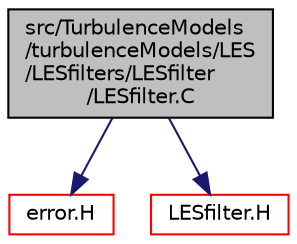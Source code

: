 digraph "src/TurbulenceModels/turbulenceModels/LES/LESfilters/LESfilter/LESfilter.C"
{
  bgcolor="transparent";
  edge [fontname="Helvetica",fontsize="10",labelfontname="Helvetica",labelfontsize="10"];
  node [fontname="Helvetica",fontsize="10",shape=record];
  Node1 [label="src/TurbulenceModels\l/turbulenceModels/LES\l/LESfilters/LESfilter\l/LESfilter.C",height=0.2,width=0.4,color="black", fillcolor="grey75", style="filled", fontcolor="black"];
  Node1 -> Node2 [color="midnightblue",fontsize="10",style="solid",fontname="Helvetica"];
  Node2 [label="error.H",height=0.2,width=0.4,color="red",URL="$a08031.html"];
  Node1 -> Node3 [color="midnightblue",fontsize="10",style="solid",fontname="Helvetica"];
  Node3 [label="LESfilter.H",height=0.2,width=0.4,color="red",URL="$a10823.html"];
}
